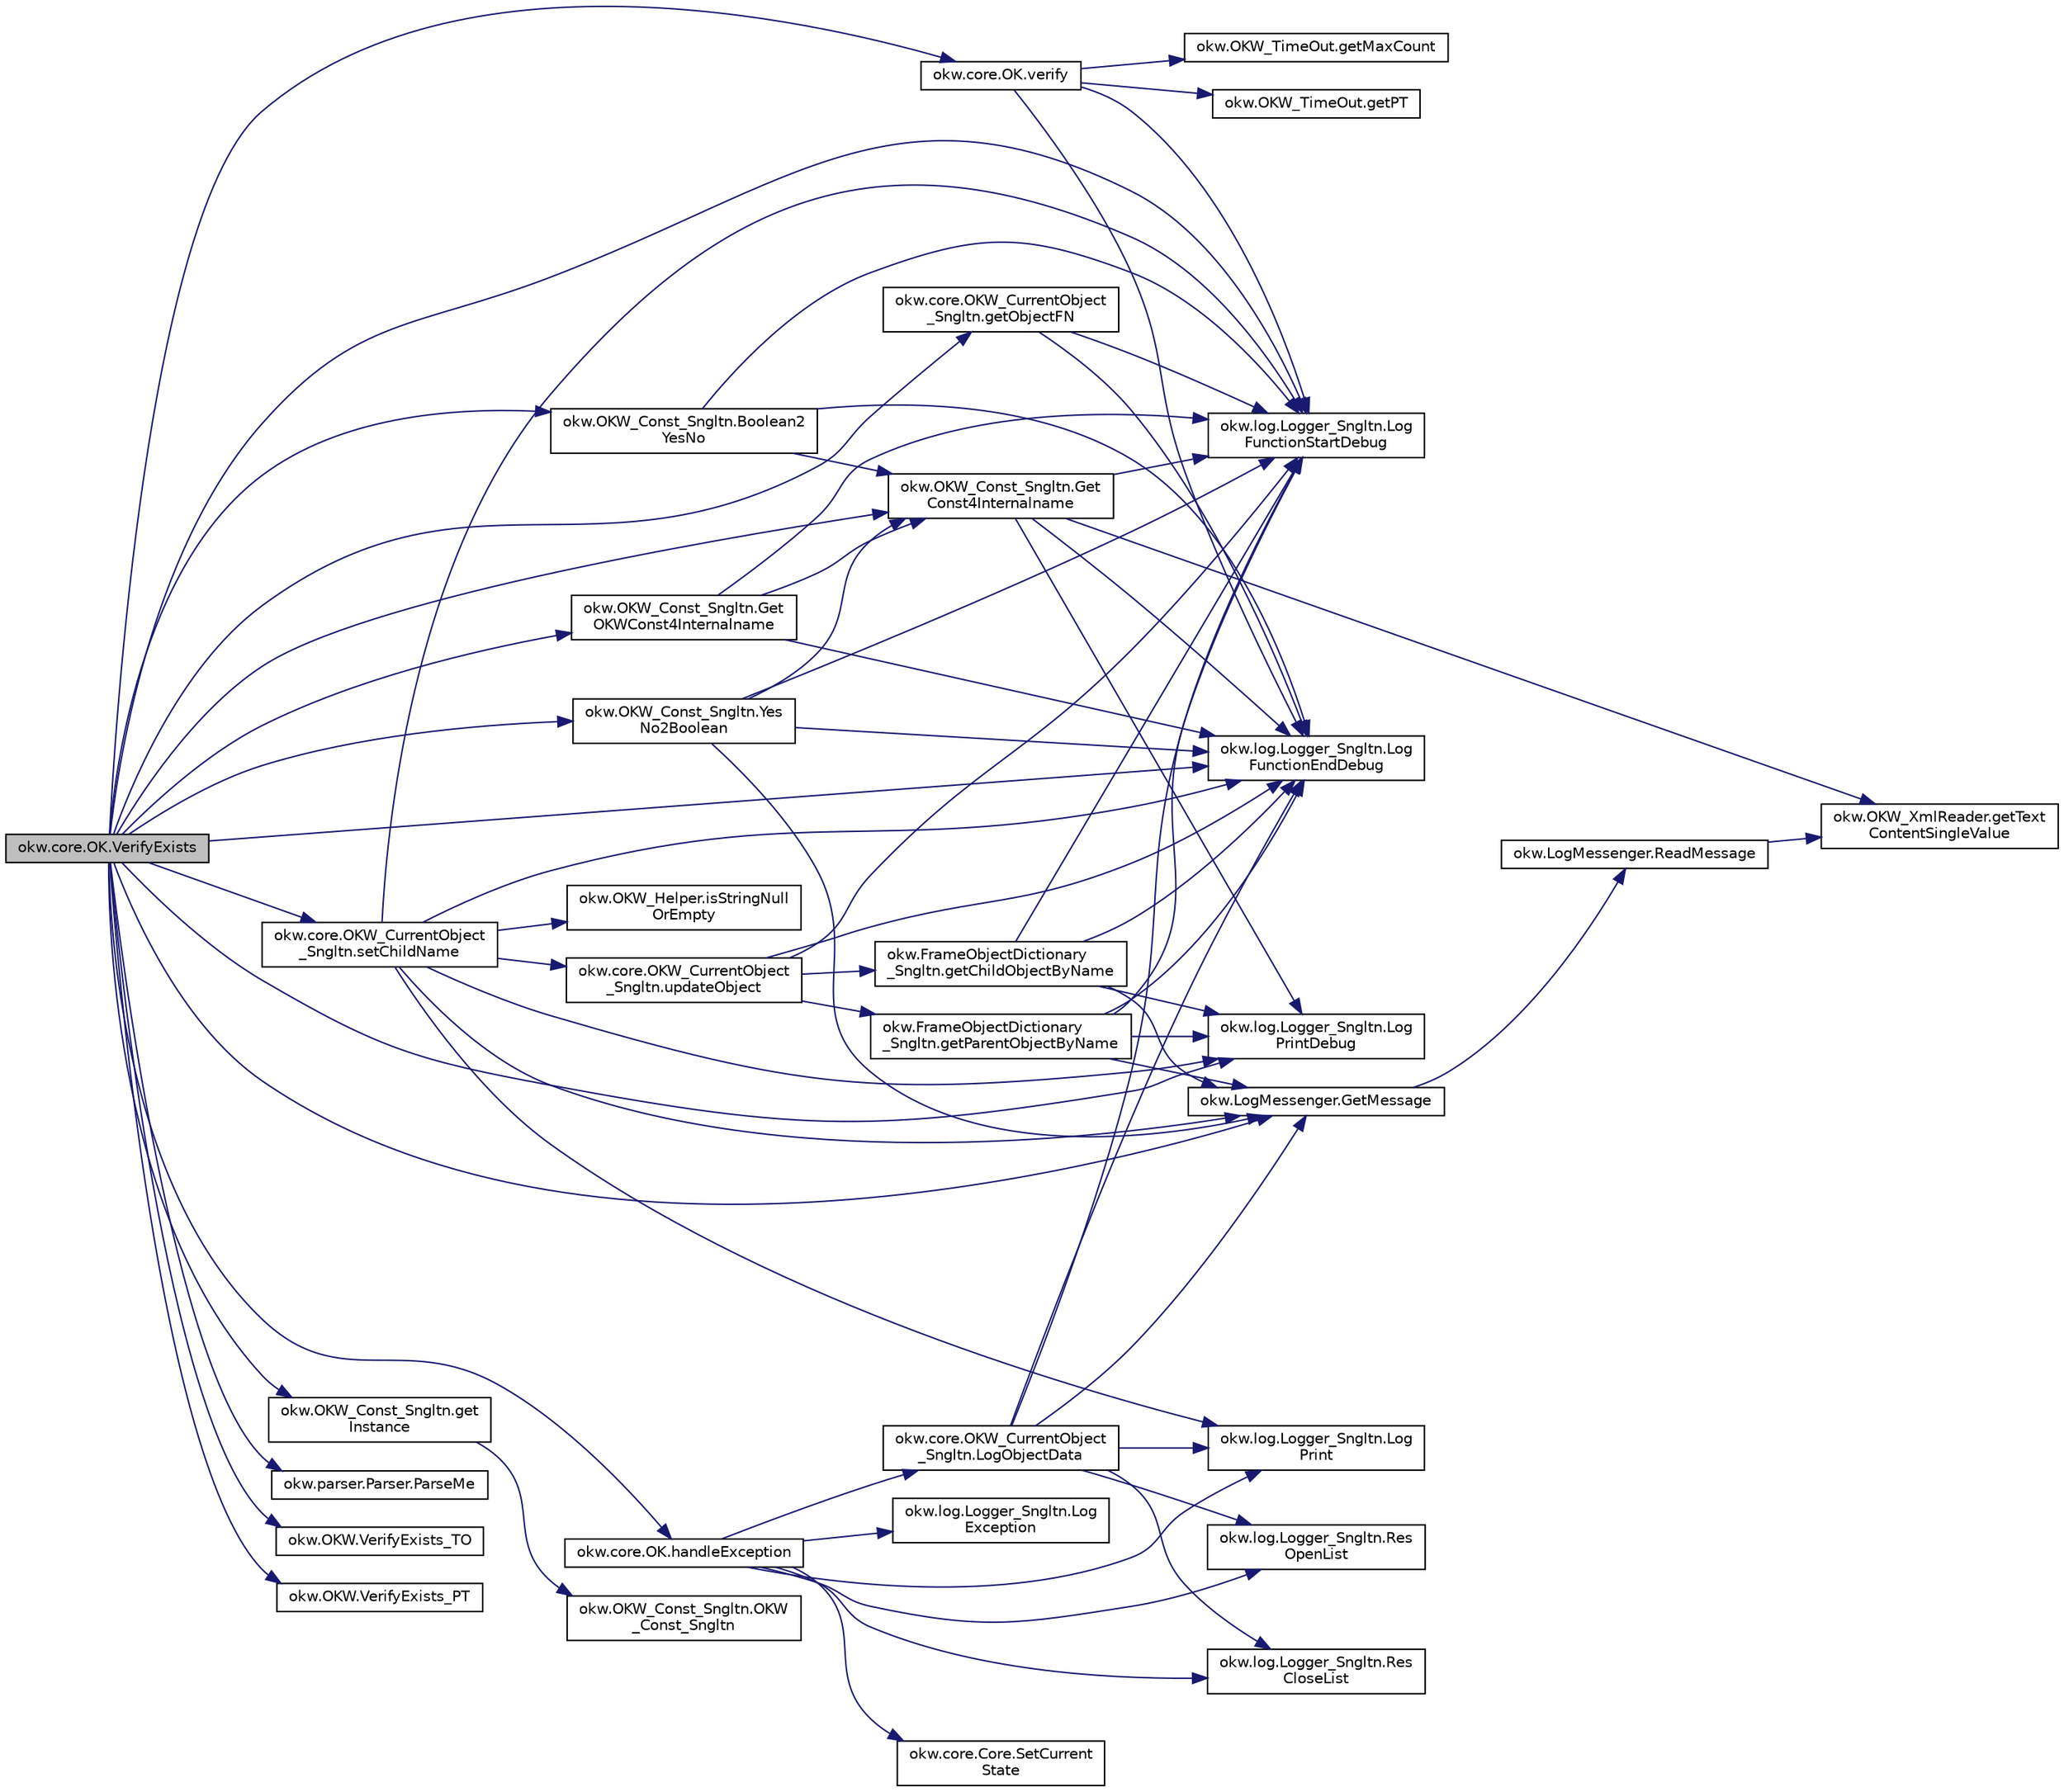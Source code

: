 digraph "okw.core.OK.VerifyExists"
{
 // INTERACTIVE_SVG=YES
 // LATEX_PDF_SIZE
  edge [fontname="Helvetica",fontsize="10",labelfontname="Helvetica",labelfontsize="10"];
  node [fontname="Helvetica",fontsize="10",shape=record];
  rankdir="LR";
  Node1351 [label="okw.core.OK.VerifyExists",height=0.2,width=0.4,color="black", fillcolor="grey75", style="filled", fontcolor="black",tooltip="Prüft, ob das gegebene Objekt existiert."];
  Node1351 -> Node1352 [color="midnightblue",fontsize="10",style="solid",fontname="Helvetica"];
  Node1352 [label="okw.log.Logger_Sngltn.Log\lFunctionStartDebug",height=0.2,width=0.4,color="black", fillcolor="white", style="filled",URL="$classokw_1_1log_1_1_logger___sngltn.html#a2d4c3d22d2a52b92873ee2f3853d9c42",tooltip="LogFunctionStartDebug:"];
  Node1351 -> Node1353 [color="midnightblue",fontsize="10",style="solid",fontname="Helvetica"];
  Node1353 [label="okw.OKW_Const_Sngltn.get\lInstance",height=0.2,width=0.4,color="black", fillcolor="white", style="filled",URL="$classokw_1_1_o_k_w___const___sngltn.html#afdb8f095b58cbd870dbb8eb353e3b0bf",tooltip="Holt die einzige Instanz dieser Klasse."];
  Node1353 -> Node1354 [color="midnightblue",fontsize="10",style="solid",fontname="Helvetica"];
  Node1354 [label="okw.OKW_Const_Sngltn.OKW\l_Const_Sngltn",height=0.2,width=0.4,color="black", fillcolor="white", style="filled",URL="$classokw_1_1_o_k_w___const___sngltn.html#a8404c43fc549df30d37c369c7d6e89ae",tooltip="Privater Konstruktor ohne Parameter im Entwurfsmuster Singelton initialisiert die Klasse OKW_Const."];
  Node1351 -> Node1355 [color="midnightblue",fontsize="10",style="solid",fontname="Helvetica"];
  Node1355 [label="okw.OKW_Const_Sngltn.Get\lOKWConst4Internalname",height=0.2,width=0.4,color="black", fillcolor="white", style="filled",URL="$classokw_1_1_o_k_w___const___sngltn.html#a02c05c79f7ea6e862a81a64ce23941fd",tooltip="Methode ermittelt für Internalname und der aktuell eingestellten Sprache den Wert für OKWConst."];
  Node1355 -> Node1352 [color="midnightblue",fontsize="10",style="solid",fontname="Helvetica"];
  Node1355 -> Node1356 [color="midnightblue",fontsize="10",style="solid",fontname="Helvetica"];
  Node1356 [label="okw.OKW_Const_Sngltn.Get\lConst4Internalname",height=0.2,width=0.4,color="black", fillcolor="white", style="filled",URL="$classokw_1_1_o_k_w___const___sngltn.html#a51cde06bf07e855ba4d69ff36b9a27f7",tooltip="Methode ermittelt für Internalname und der aktuell eingestellten Sprache den Wert für Const."];
  Node1356 -> Node1352 [color="midnightblue",fontsize="10",style="solid",fontname="Helvetica"];
  Node1356 -> Node1357 [color="midnightblue",fontsize="10",style="solid",fontname="Helvetica"];
  Node1357 [label="okw.log.Logger_Sngltn.Log\lPrintDebug",height=0.2,width=0.4,color="black", fillcolor="white", style="filled",URL="$classokw_1_1log_1_1_logger___sngltn.html#a313f97c79ba4662d9daaf7f537dd02f4",tooltip="Loggt eine Nachricht."];
  Node1356 -> Node1358 [color="midnightblue",fontsize="10",style="solid",fontname="Helvetica"];
  Node1358 [label="okw.OKW_XmlReader.getText\lContentSingleValue",height=0.2,width=0.4,color="black", fillcolor="white", style="filled",URL="$classokw_1_1_o_k_w___xml_reader.html#ab920b5335a2e1429c14cc5f8e79f39eb",tooltip="Lies den TextContent eines Tag."];
  Node1356 -> Node1359 [color="midnightblue",fontsize="10",style="solid",fontname="Helvetica"];
  Node1359 [label="okw.log.Logger_Sngltn.Log\lFunctionEndDebug",height=0.2,width=0.4,color="black", fillcolor="white", style="filled",URL="$classokw_1_1log_1_1_logger___sngltn.html#a91b192a4e0381f6d02b791693d0fab84",tooltip="LogFunctionEndDebug:"];
  Node1355 -> Node1359 [color="midnightblue",fontsize="10",style="solid",fontname="Helvetica"];
  Node1351 -> Node1357 [color="midnightblue",fontsize="10",style="solid",fontname="Helvetica"];
  Node1351 -> Node1360 [color="midnightblue",fontsize="10",style="solid",fontname="Helvetica"];
  Node1360 [label="okw.LogMessenger.GetMessage",height=0.2,width=0.4,color="black", fillcolor="white", style="filled",URL="$classokw_1_1_log_messenger.html#af225d1f037d47b3b085175c09d78bdd2",tooltip="Holt die Log-Meldung für MethodeNmae/Textkey ohne weitere Parameter."];
  Node1360 -> Node1361 [color="midnightblue",fontsize="10",style="solid",fontname="Helvetica"];
  Node1361 [label="okw.LogMessenger.ReadMessage",height=0.2,width=0.4,color="black", fillcolor="white", style="filled",URL="$classokw_1_1_log_messenger.html#a530cd6ab82ec82a04206a2e976ec06e3",tooltip="Interne Kernfunktion holt die Log-Meldung mit Platzhaltern aus der XML-Datei."];
  Node1361 -> Node1358 [color="midnightblue",fontsize="10",style="solid",fontname="Helvetica"];
  Node1351 -> Node1362 [color="midnightblue",fontsize="10",style="solid",fontname="Helvetica"];
  Node1362 [label="okw.parser.Parser.ParseMe",height=0.2,width=0.4,color="black", fillcolor="white", style="filled",URL="$classokw_1_1parser_1_1_parser.html#a46afb901847316c744413ce473ecada3",tooltip="Parst einen _List&lt string&gt, ersetzt die Parser-Schlüsslewörter durch Werte."];
  Node1351 -> Node1356 [color="midnightblue",fontsize="10",style="solid",fontname="Helvetica"];
  Node1351 -> Node1363 [color="midnightblue",fontsize="10",style="solid",fontname="Helvetica"];
  Node1363 [label="okw.OKW_Const_Sngltn.Yes\lNo2Boolean",height=0.2,width=0.4,color="black", fillcolor="white", style="filled",URL="$classokw_1_1_o_k_w___const___sngltn.html#a99d340fb7556d8b20de03fbf1da17d77",tooltip="Konvertiert sprachabhängig Ja/Nein zu einem Booleanean Wert (Wahr/Falsch)."];
  Node1363 -> Node1352 [color="midnightblue",fontsize="10",style="solid",fontname="Helvetica"];
  Node1363 -> Node1356 [color="midnightblue",fontsize="10",style="solid",fontname="Helvetica"];
  Node1363 -> Node1359 [color="midnightblue",fontsize="10",style="solid",fontname="Helvetica"];
  Node1363 -> Node1360 [color="midnightblue",fontsize="10",style="solid",fontname="Helvetica"];
  Node1351 -> Node1364 [color="midnightblue",fontsize="10",style="solid",fontname="Helvetica"];
  Node1364 [label="okw.core.OKW_CurrentObject\l_Sngltn.setChildName",height=0.2,width=0.4,color="black", fillcolor="white", style="filled",URL="$classokw_1_1core_1_1_o_k_w___current_object___sngltn.html#a461fa1ff29f4bc4a9798707ea7b71849",tooltip="Setzt das Kindobjekt."];
  Node1364 -> Node1352 [color="midnightblue",fontsize="10",style="solid",fontname="Helvetica"];
  Node1364 -> Node1357 [color="midnightblue",fontsize="10",style="solid",fontname="Helvetica"];
  Node1364 -> Node1360 [color="midnightblue",fontsize="10",style="solid",fontname="Helvetica"];
  Node1364 -> Node1365 [color="midnightblue",fontsize="10",style="solid",fontname="Helvetica"];
  Node1365 [label="okw.OKW_Helper.isStringNull\lOrEmpty",height=0.2,width=0.4,color="black", fillcolor="white", style="filled",URL="$classokw_1_1_o_k_w___helper.html#a3a7ba0f42b29adf70574830688e72e4a",tooltip="Prüft ob der gegeben String fpsStrin null oder leer (\"\") ist."];
  Node1364 -> Node1366 [color="midnightblue",fontsize="10",style="solid",fontname="Helvetica"];
  Node1366 [label="okw.log.Logger_Sngltn.Log\lPrint",height=0.2,width=0.4,color="black", fillcolor="white", style="filled",URL="$classokw_1_1log_1_1_logger___sngltn.html#a8ebceaddd6cc6963ddb8e08c72ea808c",tooltip="LogPrint Function: Prints the values of expressions to the results file."];
  Node1364 -> Node1367 [color="midnightblue",fontsize="10",style="solid",fontname="Helvetica"];
  Node1367 [label="okw.core.OKW_CurrentObject\l_Sngltn.updateObject",height=0.2,width=0.4,color="black", fillcolor="white", style="filled",URL="$classokw_1_1core_1_1_o_k_w___current_object___sngltn.html#a51204f2563ba8defb737da6653705819",tooltip="Methode aktualisert zwei Werte:"];
  Node1367 -> Node1352 [color="midnightblue",fontsize="10",style="solid",fontname="Helvetica"];
  Node1367 -> Node1368 [color="midnightblue",fontsize="10",style="solid",fontname="Helvetica"];
  Node1368 [label="okw.FrameObjectDictionary\l_Sngltn.getParentObjectByName",height=0.2,width=0.4,color="black", fillcolor="white", style="filled",URL="$classokw_1_1_frame_object_dictionary___sngltn.html#aeec07d71cbebe71ec3ec4d27e86d6c5c",tooltip="Die Methode liefert das Frame-Object des gegebenen FN eines Fensterobjektes zurück."];
  Node1368 -> Node1352 [color="midnightblue",fontsize="10",style="solid",fontname="Helvetica"];
  Node1368 -> Node1357 [color="midnightblue",fontsize="10",style="solid",fontname="Helvetica"];
  Node1368 -> Node1360 [color="midnightblue",fontsize="10",style="solid",fontname="Helvetica"];
  Node1368 -> Node1359 [color="midnightblue",fontsize="10",style="solid",fontname="Helvetica"];
  Node1367 -> Node1369 [color="midnightblue",fontsize="10",style="solid",fontname="Helvetica"];
  Node1369 [label="okw.FrameObjectDictionary\l_Sngltn.getChildObjectByName",height=0.2,width=0.4,color="black", fillcolor="white", style="filled",URL="$classokw_1_1_frame_object_dictionary___sngltn.html#a0a71734828093357dfc88b5fa242e361",tooltip="Die Methode liefert das Objekt des gegebenen Kindobjekttests zurück."];
  Node1369 -> Node1352 [color="midnightblue",fontsize="10",style="solid",fontname="Helvetica"];
  Node1369 -> Node1357 [color="midnightblue",fontsize="10",style="solid",fontname="Helvetica"];
  Node1369 -> Node1360 [color="midnightblue",fontsize="10",style="solid",fontname="Helvetica"];
  Node1369 -> Node1359 [color="midnightblue",fontsize="10",style="solid",fontname="Helvetica"];
  Node1367 -> Node1359 [color="midnightblue",fontsize="10",style="solid",fontname="Helvetica"];
  Node1364 -> Node1359 [color="midnightblue",fontsize="10",style="solid",fontname="Helvetica"];
  Node1351 -> Node1370 [color="midnightblue",fontsize="10",style="solid",fontname="Helvetica"];
  Node1370 [label="okw.core.OKW_CurrentObject\l_Sngltn.getObjectFN",height=0.2,width=0.4,color="black", fillcolor="white", style="filled",URL="$classokw_1_1core_1_1_o_k_w___current_object___sngltn.html#a8a957bc040b9487a21adb41a52c56fd4",tooltip="Ermittelt den ObjektNamen des aktuellen Objektes."];
  Node1370 -> Node1352 [color="midnightblue",fontsize="10",style="solid",fontname="Helvetica"];
  Node1370 -> Node1359 [color="midnightblue",fontsize="10",style="solid",fontname="Helvetica"];
  Node1351 -> Node1371 [color="midnightblue",fontsize="10",style="solid",fontname="Helvetica"];
  Node1371 [label="okw.OKW.VerifyExists_TO",height=0.2,width=0.4,color="black", fillcolor="white", style="filled",URL="$interfaceokw_1_1_o_k_w.html#a0a6d8b83e881ebb02d031955b0cc460e",tooltip="TimeOut in Sekunden [s] für das Schlüsselwort VerifyExists."];
  Node1351 -> Node1372 [color="midnightblue",fontsize="10",style="solid",fontname="Helvetica"];
  Node1372 [label="okw.OKW.VerifyExists_PT",height=0.2,width=0.4,color="black", fillcolor="white", style="filled",URL="$interfaceokw_1_1_o_k_w.html#a0463f41da2a22c0299661f0719b32018",tooltip="Polling Time in [ms] für das Schlüsselwort VerifyExists."];
  Node1351 -> Node1373 [color="midnightblue",fontsize="10",style="solid",fontname="Helvetica"];
  Node1373 [label="okw.core.OK.verify",height=0.2,width=0.4,color="black", fillcolor="white", style="filled",URL="$classokw_1_1core_1_1_o_k.html#a72bd122dc6ef47485e602d72aeef099d",tooltip=" "];
  Node1373 -> Node1352 [color="midnightblue",fontsize="10",style="solid",fontname="Helvetica"];
  Node1373 -> Node1374 [color="midnightblue",fontsize="10",style="solid",fontname="Helvetica"];
  Node1374 [label="okw.OKW_TimeOut.getMaxCount",height=0.2,width=0.4,color="black", fillcolor="white", style="filled",URL="$classokw_1_1_o_k_w___time_out.html#adf7b9cc33db065c1f284bb5db2227b51",tooltip="Anzahl der berechnetten Zyklen."];
  Node1373 -> Node1375 [color="midnightblue",fontsize="10",style="solid",fontname="Helvetica"];
  Node1375 [label="okw.OKW_TimeOut.getPT",height=0.2,width=0.4,color="black", fillcolor="white", style="filled",URL="$classokw_1_1_o_k_w___time_out.html#ab7142e5e6adc82f308a70177c71ced2c",tooltip="Wartezeit zwischen zwei Pollings in [ms]."];
  Node1373 -> Node1359 [color="midnightblue",fontsize="10",style="solid",fontname="Helvetica"];
  Node1351 -> Node1376 [color="midnightblue",fontsize="10",style="solid",fontname="Helvetica"];
  Node1376 [label="okw.OKW_Const_Sngltn.Boolean2\lYesNo",height=0.2,width=0.4,color="black", fillcolor="white", style="filled",URL="$classokw_1_1_o_k_w___const___sngltn.html#afc1c3325b8bede60aa50b1d5ebfdddf1",tooltip="Konvertiert WAHR/FALSCH (true/false) sprachabhängig nach \"Ja\"/\"Nein\" (Yes/No)"];
  Node1376 -> Node1352 [color="midnightblue",fontsize="10",style="solid",fontname="Helvetica"];
  Node1376 -> Node1356 [color="midnightblue",fontsize="10",style="solid",fontname="Helvetica"];
  Node1376 -> Node1359 [color="midnightblue",fontsize="10",style="solid",fontname="Helvetica"];
  Node1351 -> Node1377 [color="midnightblue",fontsize="10",style="solid",fontname="Helvetica"];
  Node1377 [label="okw.core.OK.handleException",height=0.2,width=0.4,color="black", fillcolor="white", style="filled",URL="$classokw_1_1core_1_1_o_k.html#a5a6db6a457bcb71c893f5d4eb615b2b7",tooltip="Zentrale Exception-Behandlung."];
  Node1377 -> Node1366 [color="midnightblue",fontsize="10",style="solid",fontname="Helvetica"];
  Node1377 -> Node1378 [color="midnightblue",fontsize="10",style="solid",fontname="Helvetica"];
  Node1378 [label="okw.log.Logger_Sngltn.Log\lException",height=0.2,width=0.4,color="black", fillcolor="white", style="filled",URL="$classokw_1_1log_1_1_logger___sngltn.html#aa29d396a2b9df1ac57079d777c548181",tooltip="LogException Function: Logs a Script Exception to the results file."];
  Node1377 -> Node1379 [color="midnightblue",fontsize="10",style="solid",fontname="Helvetica"];
  Node1379 [label="okw.log.Logger_Sngltn.Res\lOpenList",height=0.2,width=0.4,color="black", fillcolor="white", style="filled",URL="$classokw_1_1log_1_1_logger___sngltn.html#ab4fc711bb4c754f251372ff3b14ab9c9",tooltip="Creates a new hierarchical level in the results file."];
  Node1377 -> Node1380 [color="midnightblue",fontsize="10",style="solid",fontname="Helvetica"];
  Node1380 [label="okw.log.Logger_Sngltn.Res\lCloseList",height=0.2,width=0.4,color="black", fillcolor="white", style="filled",URL="$classokw_1_1log_1_1_logger___sngltn.html#a9b54104f7e0b4c0a473877b19dfaed56",tooltip="Closes a hierarchical level in the results file that was opened with ResOpenList."];
  Node1377 -> Node1381 [color="midnightblue",fontsize="10",style="solid",fontname="Helvetica"];
  Node1381 [label="okw.core.OKW_CurrentObject\l_Sngltn.LogObjectData",height=0.2,width=0.4,color="black", fillcolor="white", style="filled",URL="$classokw_1_1core_1_1_o_k_w___current_object___sngltn.html#a01b48f2c86a2f91909143ee9063dfd86",tooltip="Methode gibt alle wichtigen Informationen zum aktuellen Objekt aus."];
  Node1381 -> Node1352 [color="midnightblue",fontsize="10",style="solid",fontname="Helvetica"];
  Node1381 -> Node1379 [color="midnightblue",fontsize="10",style="solid",fontname="Helvetica"];
  Node1381 -> Node1366 [color="midnightblue",fontsize="10",style="solid",fontname="Helvetica"];
  Node1381 -> Node1360 [color="midnightblue",fontsize="10",style="solid",fontname="Helvetica"];
  Node1381 -> Node1380 [color="midnightblue",fontsize="10",style="solid",fontname="Helvetica"];
  Node1381 -> Node1359 [color="midnightblue",fontsize="10",style="solid",fontname="Helvetica"];
  Node1377 -> Node1382 [color="midnightblue",fontsize="10",style="solid",fontname="Helvetica"];
  Node1382 [label="okw.core.Core.SetCurrent\lState",height=0.2,width=0.4,color="black", fillcolor="white", style="filled",URL="$classokw_1_1core_1_1_core.html#aafe6e3d88e810dabf350b37058d4af97",tooltip="Setter zum Setzen des aktuellen Zustandes."];
  Node1351 -> Node1359 [color="midnightblue",fontsize="10",style="solid",fontname="Helvetica"];
}
